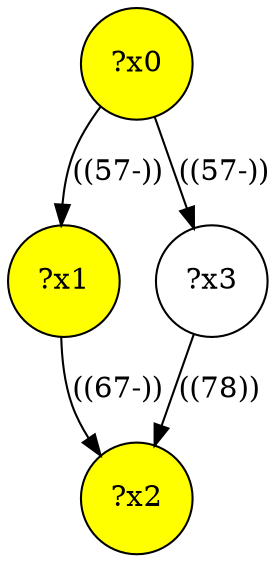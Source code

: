 digraph g {
	x1 [fillcolor="yellow", style="filled," shape=circle, label="?x1"];
	x2 [fillcolor="yellow", style="filled," shape=circle, label="?x2"];
	x0 [fillcolor="yellow", style="filled," shape=circle, label="?x0"];
	x0 -> x1 [label="((57-))"];
	x1 -> x2 [label="((67-))"];
	x3 [shape=circle, label="?x3"];
	x0 -> x3 [label="((57-))"];
	x3 -> x2 [label="((78))"];
}
